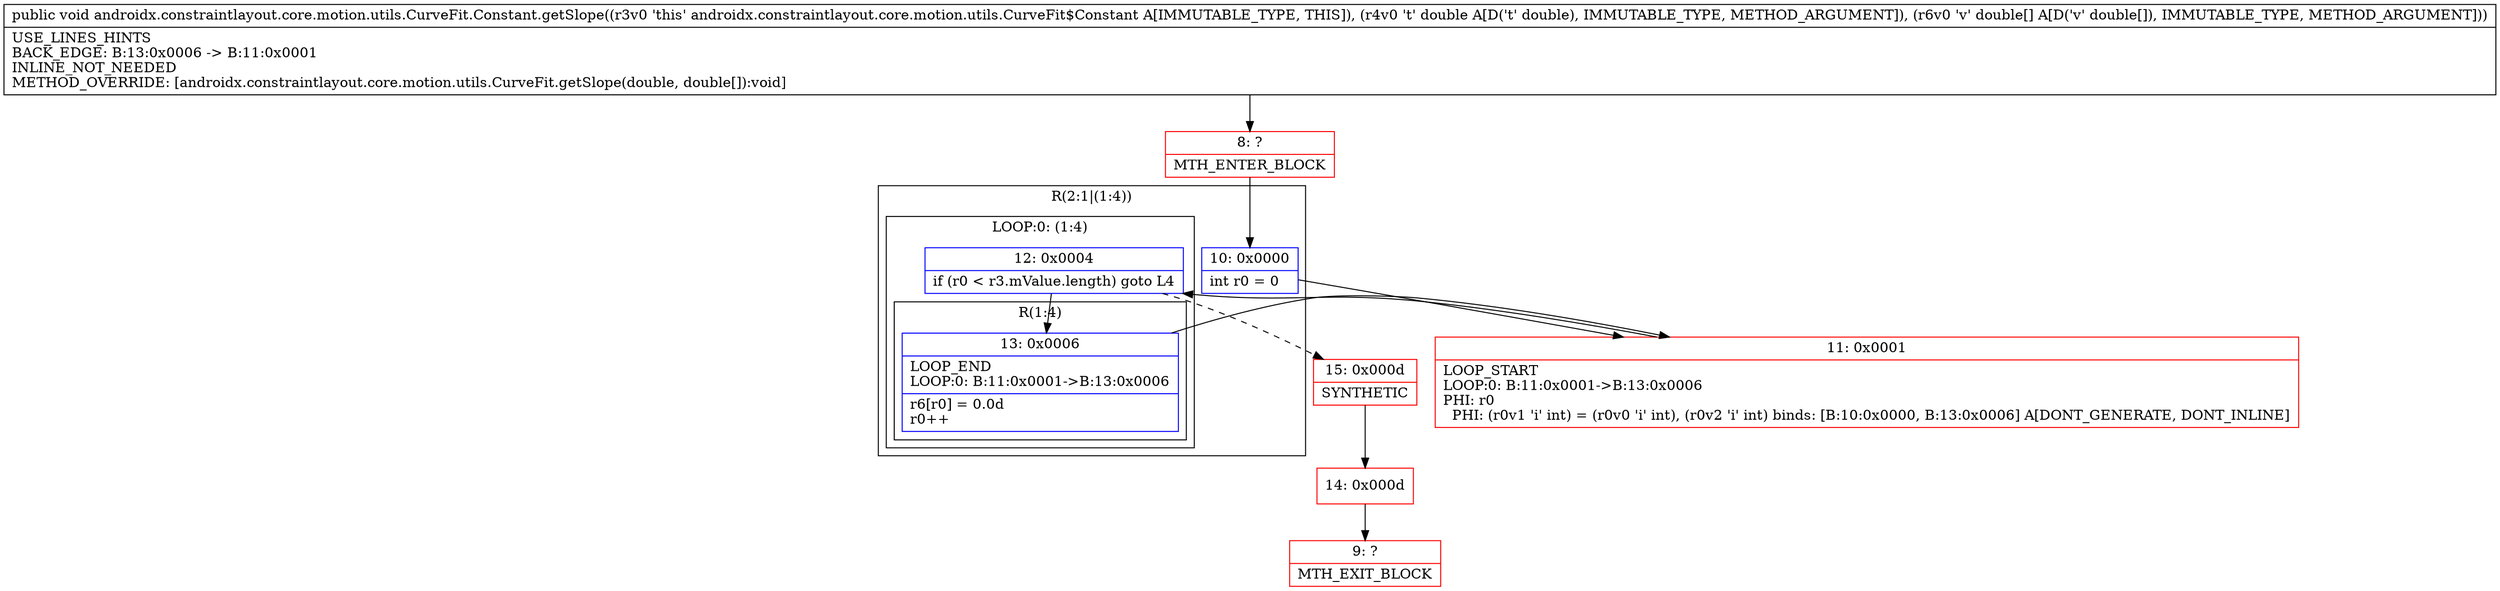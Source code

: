 digraph "CFG forandroidx.constraintlayout.core.motion.utils.CurveFit.Constant.getSlope(D[D)V" {
subgraph cluster_Region_250262634 {
label = "R(2:1|(1:4))";
node [shape=record,color=blue];
Node_10 [shape=record,label="{10\:\ 0x0000|int r0 = 0\l}"];
subgraph cluster_LoopRegion_406891255 {
label = "LOOP:0: (1:4)";
node [shape=record,color=blue];
Node_12 [shape=record,label="{12\:\ 0x0004|if (r0 \< r3.mValue.length) goto L4\l}"];
subgraph cluster_Region_444314874 {
label = "R(1:4)";
node [shape=record,color=blue];
Node_13 [shape=record,label="{13\:\ 0x0006|LOOP_END\lLOOP:0: B:11:0x0001\-\>B:13:0x0006\l|r6[r0] = 0.0d\lr0++\l}"];
}
}
}
Node_8 [shape=record,color=red,label="{8\:\ ?|MTH_ENTER_BLOCK\l}"];
Node_11 [shape=record,color=red,label="{11\:\ 0x0001|LOOP_START\lLOOP:0: B:11:0x0001\-\>B:13:0x0006\lPHI: r0 \l  PHI: (r0v1 'i' int) = (r0v0 'i' int), (r0v2 'i' int) binds: [B:10:0x0000, B:13:0x0006] A[DONT_GENERATE, DONT_INLINE]\l}"];
Node_15 [shape=record,color=red,label="{15\:\ 0x000d|SYNTHETIC\l}"];
Node_14 [shape=record,color=red,label="{14\:\ 0x000d}"];
Node_9 [shape=record,color=red,label="{9\:\ ?|MTH_EXIT_BLOCK\l}"];
MethodNode[shape=record,label="{public void androidx.constraintlayout.core.motion.utils.CurveFit.Constant.getSlope((r3v0 'this' androidx.constraintlayout.core.motion.utils.CurveFit$Constant A[IMMUTABLE_TYPE, THIS]), (r4v0 't' double A[D('t' double), IMMUTABLE_TYPE, METHOD_ARGUMENT]), (r6v0 'v' double[] A[D('v' double[]), IMMUTABLE_TYPE, METHOD_ARGUMENT]))  | USE_LINES_HINTS\lBACK_EDGE: B:13:0x0006 \-\> B:11:0x0001\lINLINE_NOT_NEEDED\lMETHOD_OVERRIDE: [androidx.constraintlayout.core.motion.utils.CurveFit.getSlope(double, double[]):void]\l}"];
MethodNode -> Node_8;Node_10 -> Node_11;
Node_12 -> Node_13;
Node_12 -> Node_15[style=dashed];
Node_13 -> Node_11;
Node_8 -> Node_10;
Node_11 -> Node_12;
Node_15 -> Node_14;
Node_14 -> Node_9;
}

